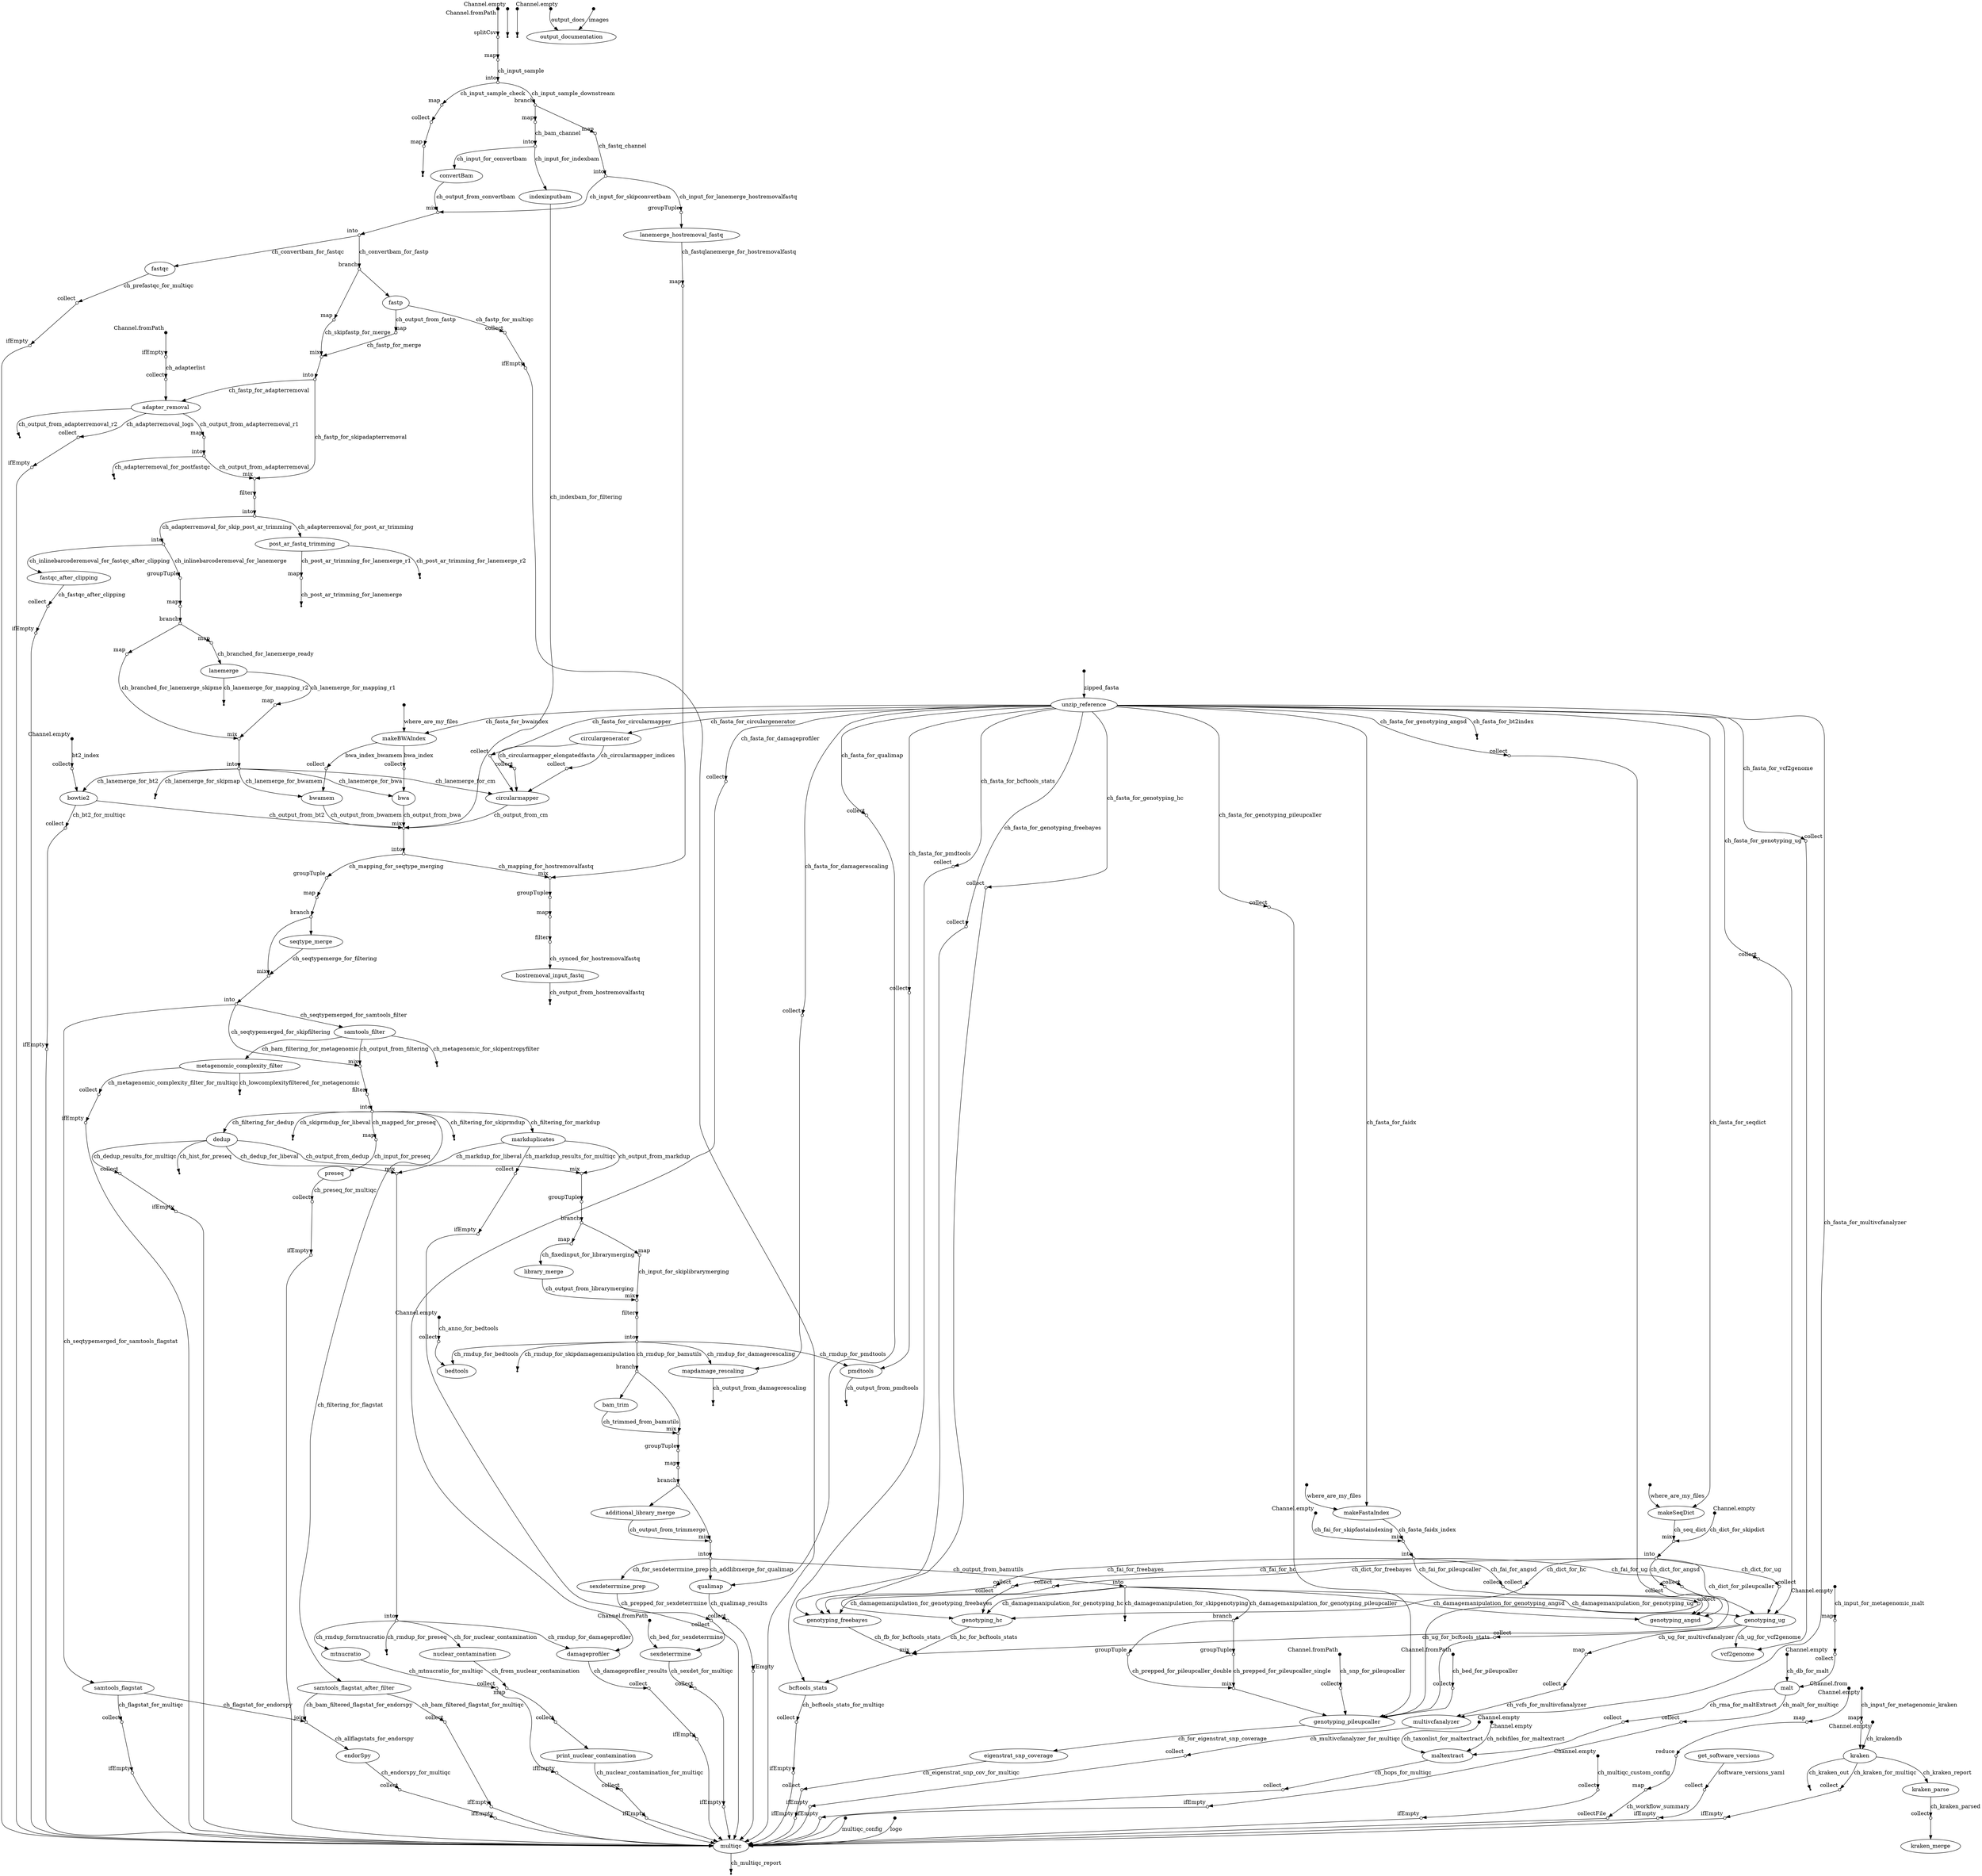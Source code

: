 digraph "pipeline_dag_20211125_232329" {
p0 [shape=point,label="",fixedsize=true,width=0.1,xlabel="Channel.empty"];
p141 [shape=circle,label="",fixedsize=true,width=0.1,xlabel="collect"];
p0 -> p141 [label="ch_anno_for_bedtools"];

p1 [shape=point,label="",fixedsize=true,width=0.1];
p2 [label="unzip_reference"];
p1 -> p2 [label="zipped_fasta"];

p2 [label="unzip_reference"];
p35 [label="makeBWAIndex"];
p2 -> p35 [label="ch_fasta_for_bwaindex"];

p2 [label="unzip_reference"];
p3 [shape=point];
p2 -> p3 [label="ch_fasta_for_bt2index"];

p2 [label="unzip_reference"];
p39 [label="makeFastaIndex"];
p2 -> p39 [label="ch_fasta_for_faidx"];

p2 [label="unzip_reference"];
p44 [label="makeSeqDict"];
p2 -> p44 [label="ch_fasta_for_seqdict"];

p2 [label="unzip_reference"];
p90 [label="circulargenerator"];
p2 -> p90 [label="ch_fasta_for_circulargenerator"];

p2 [label="unzip_reference"];
p92 [shape=circle,label="",fixedsize=true,width=0.1,xlabel="collect"];
p2 -> p92 [label="ch_fasta_for_circularmapper"];

p2 [label="unzip_reference"];
p143 [shape=circle,label="",fixedsize=true,width=0.1,xlabel="collect"];
p2 -> p143 [label="ch_fasta_for_damageprofiler"];

p2 [label="unzip_reference"];
p160 [shape=circle,label="",fixedsize=true,width=0.1,xlabel="collect"];
p2 -> p160 [label="ch_fasta_for_qualimap"];

p2 [label="unzip_reference"];
p148 [shape=circle,label="",fixedsize=true,width=0.1,xlabel="collect"];
p2 -> p148 [label="ch_fasta_for_pmdtools"];

p2 [label="unzip_reference"];
p164 [shape=circle,label="",fixedsize=true,width=0.1,xlabel="collect"];
p2 -> p164 [label="ch_fasta_for_genotyping_ug"];

p2 [label="unzip_reference"];
p168 [shape=circle,label="",fixedsize=true,width=0.1,xlabel="collect"];
p2 -> p168 [label="ch_fasta_for_genotyping_hc"];

p2 [label="unzip_reference"];
p172 [shape=circle,label="",fixedsize=true,width=0.1,xlabel="collect"];
p2 -> p172 [label="ch_fasta_for_genotyping_freebayes"];

p2 [label="unzip_reference"];
p180 [shape=circle,label="",fixedsize=true,width=0.1,xlabel="collect"];
p2 -> p180 [label="ch_fasta_for_genotyping_pileupcaller"];

p2 [label="unzip_reference"];
p194 [shape=circle,label="",fixedsize=true,width=0.1,xlabel="collect"];
p2 -> p194 [label="ch_fasta_for_vcf2genome"];

p2 [label="unzip_reference"];
p198 [label="multivcfanalyzer"];
p2 -> p198 [label="ch_fasta_for_multivcfanalyzer"];

p2 [label="unzip_reference"];
p187 [shape=circle,label="",fixedsize=true,width=0.1,xlabel="collect"];
p2 -> p187 [label="ch_fasta_for_genotyping_angsd"];

p2 [label="unzip_reference"];
p145 [shape=circle,label="",fixedsize=true,width=0.1,xlabel="collect"];
p2 -> p145 [label="ch_fasta_for_damagerescaling"];

p2 [label="unzip_reference"];
p192 [shape=circle,label="",fixedsize=true,width=0.1,xlabel="collect"];
p2 -> p192 [label="ch_fasta_for_bcftools_stats"];

p4 [shape=point,label="",fixedsize=true,width=0.1,xlabel="Channel.fromPath"];
p5 [shape=circle,label="",fixedsize=true,width=0.1,xlabel="ifEmpty"];
p4 -> p5;

p5 [shape=circle,label="",fixedsize=true,width=0.1,xlabel="ifEmpty"];
p58 [shape=circle,label="",fixedsize=true,width=0.1,xlabel="collect"];
p5 -> p58 [label="ch_adapterlist"];

p6 [shape=point,label="",fixedsize=true,width=0.1,xlabel="Channel.fromPath"];
p202 [label="sexdeterrmine"];
p6 -> p202 [label="ch_bed_for_sexdeterrmine"];

p7 [shape=point,label="",fixedsize=true,width=0.1,xlabel="Channel.fromPath"];
p183 [shape=circle,label="",fixedsize=true,width=0.1,xlabel="collect"];
p7 -> p183 [label="ch_bed_for_pileupcaller"];

p8 [shape=point,label="",fixedsize=true,width=0.1,xlabel="Channel.fromPath"];
p184 [shape=circle,label="",fixedsize=true,width=0.1,xlabel="collect"];
p8 -> p184 [label="ch_snp_for_pileupcaller"];

p9 [shape=point,label="",fixedsize=true,width=0.1,xlabel="Channel.empty"];
p213 [label="malt"];
p9 -> p213 [label="ch_db_for_malt"];

p10 [shape=point,label="",fixedsize=true,width=0.1,xlabel="Channel.empty"];
p215 [label="maltextract"];
p10 -> p215 [label="ch_taxonlist_for_maltextract"];

p11 [shape=point,label="",fixedsize=true,width=0.1,xlabel="Channel.empty"];
p215 [label="maltextract"];
p11 -> p215 [label="ch_ncbifiles_for_maltextract"];

p12 [shape=point,label="",fixedsize=true,width=0.1,xlabel="Channel.empty"];
p227 [shape=circle,label="",fixedsize=true,width=0.1,xlabel="collect"];
p12 -> p227 [label="ch_multiqc_custom_config"];

p13 [shape=point,label="",fixedsize=true,width=0.1,xlabel="Channel.empty"];
p14 [shape=point];
p13 -> p14;

p15 [shape=point,label="",fixedsize=true,width=0.1,xlabel="Channel.fromPath"];
p16 [shape=circle,label="",fixedsize=true,width=0.1,xlabel="splitCsv"];
p15 -> p16;

p16 [shape=circle,label="",fixedsize=true,width=0.1,xlabel="splitCsv"];
p17 [shape=circle,label="",fixedsize=true,width=0.1,xlabel="map"];
p16 -> p17;

p17 [shape=circle,label="",fixedsize=true,width=0.1,xlabel="map"];
p18 [shape=circle,label="",fixedsize=true,width=0.1,xlabel="into"];
p17 -> p18 [label="ch_input_sample"];

p18 [shape=circle,label="",fixedsize=true,width=0.1,xlabel="into"];
p19 [shape=circle,label="",fixedsize=true,width=0.1,xlabel="map"];
p18 -> p19 [label="ch_input_sample_check"];

p18 [shape=circle,label="",fixedsize=true,width=0.1,xlabel="into"];
p23 [shape=circle,label="",fixedsize=true,width=0.1,xlabel="branch"];
p18 -> p23 [label="ch_input_sample_downstream"];

p19 [shape=circle,label="",fixedsize=true,width=0.1,xlabel="map"];
p20 [shape=circle,label="",fixedsize=true,width=0.1,xlabel="collect"];
p19 -> p20;

p20 [shape=circle,label="",fixedsize=true,width=0.1,xlabel="collect"];
p21 [shape=circle,label="",fixedsize=true,width=0.1,xlabel="map"];
p20 -> p21;

p21 [shape=circle,label="",fixedsize=true,width=0.1,xlabel="map"];
p22 [shape=point];
p21 -> p22;

p23 [shape=circle,label="",fixedsize=true,width=0.1,xlabel="branch"];
p24 [shape=circle,label="",fixedsize=true,width=0.1,xlabel="map"];
p23 -> p24;

p23 [shape=circle,label="",fixedsize=true,width=0.1,xlabel="branch"];
p25 [shape=circle,label="",fixedsize=true,width=0.1,xlabel="map"];
p23 -> p25;

p24 [shape=circle,label="",fixedsize=true,width=0.1,xlabel="map"];
p29 [shape=circle,label="",fixedsize=true,width=0.1,xlabel="into"];
p24 -> p29 [label="ch_fastq_channel"];

p25 [shape=circle,label="",fixedsize=true,width=0.1,xlabel="map"];
p28 [shape=circle,label="",fixedsize=true,width=0.1,xlabel="into"];
p25 -> p28 [label="ch_bam_channel"];

p26 [shape=point,label="",fixedsize=true,width=0.1,xlabel="Channel.empty"];
p27 [shape=point];
p26 -> p27;

p28 [shape=circle,label="",fixedsize=true,width=0.1,xlabel="into"];
p47 [label="convertBam"];
p28 -> p47 [label="ch_input_for_convertbam"];

p28 [shape=circle,label="",fixedsize=true,width=0.1,xlabel="into"];
p48 [label="indexinputbam"];
p28 -> p48 [label="ch_input_for_indexbam"];

p29 [shape=circle,label="",fixedsize=true,width=0.1,xlabel="into"];
p83 [shape=circle,label="",fixedsize=true,width=0.1,xlabel="groupTuple"];
p29 -> p83 [label="ch_input_for_lanemerge_hostremovalfastq"];

p29 [shape=circle,label="",fixedsize=true,width=0.1,xlabel="into"];
p49 [shape=circle,label="",fixedsize=true,width=0.1,xlabel="mix"];
p29 -> p49 [label="ch_input_for_skipconvertbam"];

p30 [shape=point,label="",fixedsize=true,width=0.1,xlabel="Channel.from"];
p31 [shape=circle,label="",fixedsize=true,width=0.1,xlabel="map"];
p30 -> p31;

p31 [shape=circle,label="",fixedsize=true,width=0.1,xlabel="map"];
p32 [shape=circle,label="",fixedsize=true,width=0.1,xlabel="reduce"];
p31 -> p32;

p32 [shape=circle,label="",fixedsize=true,width=0.1,xlabel="reduce"];
p33 [shape=circle,label="",fixedsize=true,width=0.1,xlabel="map"];
p32 -> p33;

p33 [shape=circle,label="",fixedsize=true,width=0.1,xlabel="map"];
p277 [shape=circle,label="",fixedsize=true,width=0.1,xlabel="collectFile"];
p33 -> p277 [label="ch_workflow_summary"];

p34 [shape=point,label="",fixedsize=true,width=0.1];
p35 [label="makeBWAIndex"];
p34 -> p35 [label="where_are_my_files"];

p35 [label="makeBWAIndex"];
p86 [shape=circle,label="",fixedsize=true,width=0.1,xlabel="collect"];
p35 -> p86 [label="bwa_index"];

p35 [label="makeBWAIndex"];
p88 [shape=circle,label="",fixedsize=true,width=0.1,xlabel="collect"];
p35 -> p88 [label="bwa_index_bwamem"];

p36 [shape=point,label="",fixedsize=true,width=0.1,xlabel="Channel.empty"];
p95 [shape=circle,label="",fixedsize=true,width=0.1,xlabel="collect"];
p36 -> p95 [label="bt2_index"];

p37 [shape=point,label="",fixedsize=true,width=0.1,xlabel="Channel.empty"];
p40 [shape=circle,label="",fixedsize=true,width=0.1,xlabel="mix"];
p37 -> p40 [label="ch_fai_for_skipfastaindexing"];

p38 [shape=point,label="",fixedsize=true,width=0.1];
p39 [label="makeFastaIndex"];
p38 -> p39 [label="where_are_my_files"];

p39 [label="makeFastaIndex"];
p40 [shape=circle,label="",fixedsize=true,width=0.1,xlabel="mix"];
p39 -> p40 [label="ch_fasta_faidx_index"];

p40 [shape=circle,label="",fixedsize=true,width=0.1,xlabel="mix"];
p41 [shape=circle,label="",fixedsize=true,width=0.1,xlabel="into"];
p40 -> p41;

p41 [shape=circle,label="",fixedsize=true,width=0.1,xlabel="into"];
p181 [shape=circle,label="",fixedsize=true,width=0.1,xlabel="collect"];
p41 -> p181 [label="ch_fai_for_pileupcaller"];

p41 [shape=circle,label="",fixedsize=true,width=0.1,xlabel="into"];
p169 [shape=circle,label="",fixedsize=true,width=0.1,xlabel="collect"];
p41 -> p169 [label="ch_fai_for_hc"];

p41 [shape=circle,label="",fixedsize=true,width=0.1,xlabel="into"];
p188 [shape=circle,label="",fixedsize=true,width=0.1,xlabel="collect"];
p41 -> p188 [label="ch_fai_for_angsd"];

p41 [shape=circle,label="",fixedsize=true,width=0.1,xlabel="into"];
p173 [shape=circle,label="",fixedsize=true,width=0.1,xlabel="collect"];
p41 -> p173 [label="ch_fai_for_freebayes"];

p41 [shape=circle,label="",fixedsize=true,width=0.1,xlabel="into"];
p165 [shape=circle,label="",fixedsize=true,width=0.1,xlabel="collect"];
p41 -> p165 [label="ch_fai_for_ug"];

p42 [shape=point,label="",fixedsize=true,width=0.1,xlabel="Channel.empty"];
p45 [shape=circle,label="",fixedsize=true,width=0.1,xlabel="mix"];
p42 -> p45 [label="ch_dict_for_skipdict"];

p43 [shape=point,label="",fixedsize=true,width=0.1];
p44 [label="makeSeqDict"];
p43 -> p44 [label="where_are_my_files"];

p44 [label="makeSeqDict"];
p45 [shape=circle,label="",fixedsize=true,width=0.1,xlabel="mix"];
p44 -> p45 [label="ch_seq_dict"];

p45 [shape=circle,label="",fixedsize=true,width=0.1,xlabel="mix"];
p46 [shape=circle,label="",fixedsize=true,width=0.1,xlabel="into"];
p45 -> p46;

p46 [shape=circle,label="",fixedsize=true,width=0.1,xlabel="into"];
p170 [shape=circle,label="",fixedsize=true,width=0.1,xlabel="collect"];
p46 -> p170 [label="ch_dict_for_hc"];

p46 [shape=circle,label="",fixedsize=true,width=0.1,xlabel="into"];
p182 [shape=circle,label="",fixedsize=true,width=0.1,xlabel="collect"];
p46 -> p182 [label="ch_dict_for_pileupcaller"];

p46 [shape=circle,label="",fixedsize=true,width=0.1,xlabel="into"];
p166 [shape=circle,label="",fixedsize=true,width=0.1,xlabel="collect"];
p46 -> p166 [label="ch_dict_for_ug"];

p46 [shape=circle,label="",fixedsize=true,width=0.1,xlabel="into"];
p174 [shape=circle,label="",fixedsize=true,width=0.1,xlabel="collect"];
p46 -> p174 [label="ch_dict_for_freebayes"];

p46 [shape=circle,label="",fixedsize=true,width=0.1,xlabel="into"];
p189 [shape=circle,label="",fixedsize=true,width=0.1,xlabel="collect"];
p46 -> p189 [label="ch_dict_for_angsd"];

p47 [label="convertBam"];
p49 [shape=circle,label="",fixedsize=true,width=0.1,xlabel="mix"];
p47 -> p49 [label="ch_output_from_convertbam"];

p48 [label="indexinputbam"];
p97 [shape=circle,label="",fixedsize=true,width=0.1,xlabel="mix"];
p48 -> p97 [label="ch_indexbam_for_filtering"];

p49 [shape=circle,label="",fixedsize=true,width=0.1,xlabel="mix"];
p50 [shape=circle,label="",fixedsize=true,width=0.1,xlabel="into"];
p49 -> p50;

p50 [shape=circle,label="",fixedsize=true,width=0.1,xlabel="into"];
p51 [label="fastqc"];
p50 -> p51 [label="ch_convertbam_for_fastqc"];

p50 [shape=circle,label="",fixedsize=true,width=0.1,xlabel="into"];
p52 [shape=circle,label="",fixedsize=true,width=0.1,xlabel="branch"];
p50 -> p52 [label="ch_convertbam_for_fastp"];

p51 [label="fastqc"];
p231 [shape=circle,label="",fixedsize=true,width=0.1,xlabel="collect"];
p51 -> p231 [label="ch_prefastqc_for_multiqc"];

p52 [shape=circle,label="",fixedsize=true,width=0.1,xlabel="branch"];
p53 [label="fastp"];
p52 -> p53;

p52 [shape=circle,label="",fixedsize=true,width=0.1,xlabel="branch"];
p54 [shape=circle,label="",fixedsize=true,width=0.1,xlabel="map"];
p52 -> p54;

p53 [label="fastp"];
p55 [shape=circle,label="",fixedsize=true,width=0.1,xlabel="map"];
p53 -> p55 [label="ch_output_from_fastp"];

p53 [label="fastp"];
p253 [shape=circle,label="",fixedsize=true,width=0.1,xlabel="collect"];
p53 -> p253 [label="ch_fastp_for_multiqc"];

p54 [shape=circle,label="",fixedsize=true,width=0.1,xlabel="map"];
p56 [shape=circle,label="",fixedsize=true,width=0.1,xlabel="mix"];
p54 -> p56 [label="ch_skipfastp_for_merge"];

p55 [shape=circle,label="",fixedsize=true,width=0.1,xlabel="map"];
p56 [shape=circle,label="",fixedsize=true,width=0.1,xlabel="mix"];
p55 -> p56 [label="ch_fastp_for_merge"];

p56 [shape=circle,label="",fixedsize=true,width=0.1,xlabel="mix"];
p57 [shape=circle,label="",fixedsize=true,width=0.1,xlabel="into"];
p56 -> p57;

p57 [shape=circle,label="",fixedsize=true,width=0.1,xlabel="into"];
p64 [shape=circle,label="",fixedsize=true,width=0.1,xlabel="mix"];
p57 -> p64 [label="ch_fastp_for_skipadapterremoval"];

p57 [shape=circle,label="",fixedsize=true,width=0.1,xlabel="into"];
p59 [label="adapter_removal"];
p57 -> p59 [label="ch_fastp_for_adapterremoval"];

p58 [shape=circle,label="",fixedsize=true,width=0.1,xlabel="collect"];
p59 [label="adapter_removal"];
p58 -> p59;

p59 [label="adapter_removal"];
p61 [shape=circle,label="",fixedsize=true,width=0.1,xlabel="map"];
p59 -> p61 [label="ch_output_from_adapterremoval_r1"];

p59 [label="adapter_removal"];
p60 [shape=point];
p59 -> p60 [label="ch_output_from_adapterremoval_r2"];

p59 [label="adapter_removal"];
p235 [shape=circle,label="",fixedsize=true,width=0.1,xlabel="collect"];
p59 -> p235 [label="ch_adapterremoval_logs"];

p61 [shape=circle,label="",fixedsize=true,width=0.1,xlabel="map"];
p62 [shape=circle,label="",fixedsize=true,width=0.1,xlabel="into"];
p61 -> p62;

p62 [shape=circle,label="",fixedsize=true,width=0.1,xlabel="into"];
p63 [shape=point];
p62 -> p63 [label="ch_adapterremoval_for_postfastqc"];

p62 [shape=circle,label="",fixedsize=true,width=0.1,xlabel="into"];
p64 [shape=circle,label="",fixedsize=true,width=0.1,xlabel="mix"];
p62 -> p64 [label="ch_output_from_adapterremoval"];

p64 [shape=circle,label="",fixedsize=true,width=0.1,xlabel="mix"];
p65 [shape=circle,label="",fixedsize=true,width=0.1,xlabel="filter"];
p64 -> p65;

p65 [shape=circle,label="",fixedsize=true,width=0.1,xlabel="filter"];
p66 [shape=circle,label="",fixedsize=true,width=0.1,xlabel="into"];
p65 -> p66;

p66 [shape=circle,label="",fixedsize=true,width=0.1,xlabel="into"];
p71 [shape=circle,label="",fixedsize=true,width=0.1,xlabel="into"];
p66 -> p71 [label="ch_adapterremoval_for_skip_post_ar_trimming"];

p66 [shape=circle,label="",fixedsize=true,width=0.1,xlabel="into"];
p67 [label="post_ar_fastq_trimming"];
p66 -> p67 [label="ch_adapterremoval_for_post_ar_trimming"];

p67 [label="post_ar_fastq_trimming"];
p69 [shape=circle,label="",fixedsize=true,width=0.1,xlabel="map"];
p67 -> p69 [label="ch_post_ar_trimming_for_lanemerge_r1"];

p67 [label="post_ar_fastq_trimming"];
p68 [shape=point];
p67 -> p68 [label="ch_post_ar_trimming_for_lanemerge_r2"];

p69 [shape=circle,label="",fixedsize=true,width=0.1,xlabel="map"];
p70 [shape=point];
p69 -> p70 [label="ch_post_ar_trimming_for_lanemerge"];

p71 [shape=circle,label="",fixedsize=true,width=0.1,xlabel="into"];
p85 [label="fastqc_after_clipping"];
p71 -> p85 [label="ch_inlinebarcoderemoval_for_fastqc_after_clipping"];

p71 [shape=circle,label="",fixedsize=true,width=0.1,xlabel="into"];
p72 [shape=circle,label="",fixedsize=true,width=0.1,xlabel="groupTuple"];
p71 -> p72 [label="ch_inlinebarcoderemoval_for_lanemerge"];

p72 [shape=circle,label="",fixedsize=true,width=0.1,xlabel="groupTuple"];
p73 [shape=circle,label="",fixedsize=true,width=0.1,xlabel="map"];
p72 -> p73;

p73 [shape=circle,label="",fixedsize=true,width=0.1,xlabel="map"];
p74 [shape=circle,label="",fixedsize=true,width=0.1,xlabel="branch"];
p73 -> p74;

p74 [shape=circle,label="",fixedsize=true,width=0.1,xlabel="branch"];
p75 [shape=circle,label="",fixedsize=true,width=0.1,xlabel="map"];
p74 -> p75;

p74 [shape=circle,label="",fixedsize=true,width=0.1,xlabel="branch"];
p76 [shape=circle,label="",fixedsize=true,width=0.1,xlabel="map"];
p74 -> p76;

p75 [shape=circle,label="",fixedsize=true,width=0.1,xlabel="map"];
p80 [shape=circle,label="",fixedsize=true,width=0.1,xlabel="mix"];
p75 -> p80 [label="ch_branched_for_lanemerge_skipme"];

p76 [shape=circle,label="",fixedsize=true,width=0.1,xlabel="map"];
p77 [label="lanemerge"];
p76 -> p77 [label="ch_branched_for_lanemerge_ready"];

p77 [label="lanemerge"];
p79 [shape=circle,label="",fixedsize=true,width=0.1,xlabel="map"];
p77 -> p79 [label="ch_lanemerge_for_mapping_r1"];

p77 [label="lanemerge"];
p78 [shape=point];
p77 -> p78 [label="ch_lanemerge_for_mapping_r2"];

p79 [shape=circle,label="",fixedsize=true,width=0.1,xlabel="map"];
p80 [shape=circle,label="",fixedsize=true,width=0.1,xlabel="mix"];
p79 -> p80;

p80 [shape=circle,label="",fixedsize=true,width=0.1,xlabel="mix"];
p81 [shape=circle,label="",fixedsize=true,width=0.1,xlabel="into"];
p80 -> p81;

p81 [shape=circle,label="",fixedsize=true,width=0.1,xlabel="into"];
p82 [shape=point];
p81 -> p82 [label="ch_lanemerge_for_skipmap"];

p81 [shape=circle,label="",fixedsize=true,width=0.1,xlabel="into"];
p87 [label="bwa"];
p81 -> p87 [label="ch_lanemerge_for_bwa"];

p81 [shape=circle,label="",fixedsize=true,width=0.1,xlabel="into"];
p89 [label="bwamem"];
p81 -> p89 [label="ch_lanemerge_for_bwamem"];

p81 [shape=circle,label="",fixedsize=true,width=0.1,xlabel="into"];
p96 [label="bowtie2"];
p81 -> p96 [label="ch_lanemerge_for_bt2"];

p81 [shape=circle,label="",fixedsize=true,width=0.1,xlabel="into"];
p94 [label="circularmapper"];
p81 -> p94 [label="ch_lanemerge_for_cm"];

p83 [shape=circle,label="",fixedsize=true,width=0.1,xlabel="groupTuple"];
p84 [label="lanemerge_hostremoval_fastq"];
p83 -> p84;

p84 [label="lanemerge_hostremoval_fastq"];
p99 [shape=circle,label="",fixedsize=true,width=0.1,xlabel="map"];
p84 -> p99 [label="ch_fastqlanemerge_for_hostremovalfastq"];

p85 [label="fastqc_after_clipping"];
p233 [shape=circle,label="",fixedsize=true,width=0.1,xlabel="collect"];
p85 -> p233 [label="ch_fastqc_after_clipping"];

p86 [shape=circle,label="",fixedsize=true,width=0.1,xlabel="collect"];
p87 [label="bwa"];
p86 -> p87;

p87 [label="bwa"];
p97 [shape=circle,label="",fixedsize=true,width=0.1,xlabel="mix"];
p87 -> p97 [label="ch_output_from_bwa"];

p88 [shape=circle,label="",fixedsize=true,width=0.1,xlabel="collect"];
p89 [label="bwamem"];
p88 -> p89;

p89 [label="bwamem"];
p97 [shape=circle,label="",fixedsize=true,width=0.1,xlabel="mix"];
p89 -> p97 [label="ch_output_from_bwamem"];

p90 [label="circulargenerator"];
p91 [shape=circle,label="",fixedsize=true,width=0.1,xlabel="collect"];
p90 -> p91 [label="ch_circularmapper_indices"];

p90 [label="circulargenerator"];
p93 [shape=circle,label="",fixedsize=true,width=0.1,xlabel="collect"];
p90 -> p93 [label="ch_circularmapper_elongatedfasta"];

p91 [shape=circle,label="",fixedsize=true,width=0.1,xlabel="collect"];
p94 [label="circularmapper"];
p91 -> p94;

p92 [shape=circle,label="",fixedsize=true,width=0.1,xlabel="collect"];
p94 [label="circularmapper"];
p92 -> p94;

p93 [shape=circle,label="",fixedsize=true,width=0.1,xlabel="collect"];
p94 [label="circularmapper"];
p93 -> p94;

p94 [label="circularmapper"];
p97 [shape=circle,label="",fixedsize=true,width=0.1,xlabel="mix"];
p94 -> p97 [label="ch_output_from_cm"];

p95 [shape=circle,label="",fixedsize=true,width=0.1,xlabel="collect"];
p96 [label="bowtie2"];
p95 -> p96;

p96 [label="bowtie2"];
p97 [shape=circle,label="",fixedsize=true,width=0.1,xlabel="mix"];
p96 -> p97 [label="ch_output_from_bt2"];

p96 [label="bowtie2"];
p237 [shape=circle,label="",fixedsize=true,width=0.1,xlabel="collect"];
p96 -> p237 [label="ch_bt2_for_multiqc"];

p97 [shape=circle,label="",fixedsize=true,width=0.1,xlabel="mix"];
p98 [shape=circle,label="",fixedsize=true,width=0.1,xlabel="into"];
p97 -> p98;

p98 [shape=circle,label="",fixedsize=true,width=0.1,xlabel="into"];
p100 [shape=circle,label="",fixedsize=true,width=0.1,xlabel="mix"];
p98 -> p100 [label="ch_mapping_for_hostremovalfastq"];

p98 [shape=circle,label="",fixedsize=true,width=0.1,xlabel="into"];
p106 [shape=circle,label="",fixedsize=true,width=0.1,xlabel="groupTuple"];
p98 -> p106 [label="ch_mapping_for_seqtype_merging"];

p99 [shape=circle,label="",fixedsize=true,width=0.1,xlabel="map"];
p100 [shape=circle,label="",fixedsize=true,width=0.1,xlabel="mix"];
p99 -> p100;

p100 [shape=circle,label="",fixedsize=true,width=0.1,xlabel="mix"];
p101 [shape=circle,label="",fixedsize=true,width=0.1,xlabel="groupTuple"];
p100 -> p101;

p101 [shape=circle,label="",fixedsize=true,width=0.1,xlabel="groupTuple"];
p102 [shape=circle,label="",fixedsize=true,width=0.1,xlabel="map"];
p101 -> p102;

p102 [shape=circle,label="",fixedsize=true,width=0.1,xlabel="map"];
p103 [shape=circle,label="",fixedsize=true,width=0.1,xlabel="filter"];
p102 -> p103;

p103 [shape=circle,label="",fixedsize=true,width=0.1,xlabel="filter"];
p104 [label="hostremoval_input_fastq"];
p103 -> p104 [label="ch_synced_for_hostremovalfastq"];

p104 [label="hostremoval_input_fastq"];
p105 [shape=point];
p104 -> p105 [label="ch_output_from_hostremovalfastq"];

p106 [shape=circle,label="",fixedsize=true,width=0.1,xlabel="groupTuple"];
p107 [shape=circle,label="",fixedsize=true,width=0.1,xlabel="map"];
p106 -> p107;

p107 [shape=circle,label="",fixedsize=true,width=0.1,xlabel="map"];
p108 [shape=circle,label="",fixedsize=true,width=0.1,xlabel="branch"];
p107 -> p108;

p108 [shape=circle,label="",fixedsize=true,width=0.1,xlabel="branch"];
p109 [label="seqtype_merge"];
p108 -> p109;

p108 [shape=circle,label="",fixedsize=true,width=0.1,xlabel="branch"];
p110 [shape=circle,label="",fixedsize=true,width=0.1,xlabel="mix"];
p108 -> p110;

p109 [label="seqtype_merge"];
p110 [shape=circle,label="",fixedsize=true,width=0.1,xlabel="mix"];
p109 -> p110 [label="ch_seqtypemerge_for_filtering"];

p110 [shape=circle,label="",fixedsize=true,width=0.1,xlabel="mix"];
p111 [shape=circle,label="",fixedsize=true,width=0.1,xlabel="into"];
p110 -> p111;

p111 [shape=circle,label="",fixedsize=true,width=0.1,xlabel="into"];
p113 [label="samtools_filter"];
p111 -> p113 [label="ch_seqtypemerged_for_samtools_filter"];

p111 [shape=circle,label="",fixedsize=true,width=0.1,xlabel="into"];
p112 [label="samtools_flagstat"];
p111 -> p112 [label="ch_seqtypemerged_for_samtools_flagstat"];

p111 [shape=circle,label="",fixedsize=true,width=0.1,xlabel="into"];
p115 [shape=circle,label="",fixedsize=true,width=0.1,xlabel="mix"];
p111 -> p115 [label="ch_seqtypemerged_for_skipfiltering"];

p112 [label="samtools_flagstat"];
p239 [shape=circle,label="",fixedsize=true,width=0.1,xlabel="collect"];
p112 -> p239 [label="ch_flagstat_for_multiqc"];

p112 [label="samtools_flagstat"];
p121 [shape=circle,label="",fixedsize=true,width=0.1,xlabel="join"];
p112 -> p121 [label="ch_flagstat_for_endorspy"];

p113 [label="samtools_filter"];
p115 [shape=circle,label="",fixedsize=true,width=0.1,xlabel="mix"];
p113 -> p115 [label="ch_output_from_filtering"];

p113 [label="samtools_filter"];
p207 [label="metagenomic_complexity_filter"];
p113 -> p207 [label="ch_bam_filtering_for_metagenomic"];

p113 [label="samtools_filter"];
p114 [shape=point];
p113 -> p114 [label="ch_metagenomic_for_skipentropyfilter"];

p115 [shape=circle,label="",fixedsize=true,width=0.1,xlabel="mix"];
p116 [shape=circle,label="",fixedsize=true,width=0.1,xlabel="filter"];
p115 -> p116;

p116 [shape=circle,label="",fixedsize=true,width=0.1,xlabel="filter"];
p117 [shape=circle,label="",fixedsize=true,width=0.1,xlabel="into"];
p116 -> p117;

p117 [shape=circle,label="",fixedsize=true,width=0.1,xlabel="into"];
p123 [label="dedup"];
p117 -> p123 [label="ch_filtering_for_dedup"];

p117 [shape=circle,label="",fixedsize=true,width=0.1,xlabel="into"];
p119 [shape=point];
p117 -> p119 [label="ch_skiprmdup_for_libeval"];

p117 [shape=circle,label="",fixedsize=true,width=0.1,xlabel="into"];
p139 [shape=circle,label="",fixedsize=true,width=0.1,xlabel="map"];
p117 -> p139 [label="ch_mapped_for_preseq"];

p117 [shape=circle,label="",fixedsize=true,width=0.1,xlabel="into"];
p125 [label="markduplicates"];
p117 -> p125 [label="ch_filtering_for_markdup"];

p117 [shape=circle,label="",fixedsize=true,width=0.1,xlabel="into"];
p120 [label="samtools_flagstat_after_filter"];
p117 -> p120 [label="ch_filtering_for_flagstat"];

p117 [shape=circle,label="",fixedsize=true,width=0.1,xlabel="into"];
p118 [shape=point];
p117 -> p118 [label="ch_filtering_for_skiprmdup"];

p120 [label="samtools_flagstat_after_filter"];
p241 [shape=circle,label="",fixedsize=true,width=0.1,xlabel="collect"];
p120 -> p241 [label="ch_bam_filtered_flagstat_for_multiqc"];

p120 [label="samtools_flagstat_after_filter"];
p121 [shape=circle,label="",fixedsize=true,width=0.1,xlabel="join"];
p120 -> p121 [label="ch_bam_filtered_flagstat_for_endorspy"];

p121 [shape=circle,label="",fixedsize=true,width=0.1,xlabel="join"];
p122 [label="endorSpy"];
p121 -> p122 [label="ch_allflagstats_for_endorspy"];

p122 [label="endorSpy"];
p259 [shape=circle,label="",fixedsize=true,width=0.1,xlabel="collect"];
p122 -> p259 [label="ch_endorspy_for_multiqc"];

p123 [label="dedup"];
p124 [shape=point];
p123 -> p124 [label="ch_hist_for_preseq"];

p123 [label="dedup"];
p251 [shape=circle,label="",fixedsize=true,width=0.1,xlabel="collect"];
p123 -> p251 [label="ch_dedup_results_for_multiqc"];

p123 [label="dedup"];
p129 [shape=circle,label="",fixedsize=true,width=0.1,xlabel="mix"];
p123 -> p129 [label="ch_output_from_dedup"];

p123 [label="dedup"];
p126 [shape=circle,label="",fixedsize=true,width=0.1,xlabel="mix"];
p123 -> p126 [label="ch_dedup_for_libeval"];

p125 [label="markduplicates"];
p249 [shape=circle,label="",fixedsize=true,width=0.1,xlabel="collect"];
p125 -> p249 [label="ch_markdup_results_for_multiqc"];

p125 [label="markduplicates"];
p129 [shape=circle,label="",fixedsize=true,width=0.1,xlabel="mix"];
p125 -> p129 [label="ch_output_from_markdup"];

p125 [label="markduplicates"];
p126 [shape=circle,label="",fixedsize=true,width=0.1,xlabel="mix"];
p125 -> p126 [label="ch_markdup_for_libeval"];

p126 [shape=circle,label="",fixedsize=true,width=0.1,xlabel="mix"];
p127 [shape=circle,label="",fixedsize=true,width=0.1,xlabel="into"];
p126 -> p127;

p127 [shape=circle,label="",fixedsize=true,width=0.1,xlabel="into"];
p144 [label="damageprofiler"];
p127 -> p144 [label="ch_rmdup_for_damageprofiler"];

p127 [shape=circle,label="",fixedsize=true,width=0.1,xlabel="into"];
p199 [label="mtnucratio"];
p127 -> p199 [label="ch_rmdup_formtnucratio"];

p127 [shape=circle,label="",fixedsize=true,width=0.1,xlabel="into"];
p128 [shape=point];
p127 -> p128 [label="ch_rmdup_for_preseq"];

p127 [shape=circle,label="",fixedsize=true,width=0.1,xlabel="into"];
p203 [label="nuclear_contamination"];
p127 -> p203 [label="ch_for_nuclear_contamination"];

p129 [shape=circle,label="",fixedsize=true,width=0.1,xlabel="mix"];
p130 [shape=circle,label="",fixedsize=true,width=0.1,xlabel="groupTuple"];
p129 -> p130;

p130 [shape=circle,label="",fixedsize=true,width=0.1,xlabel="groupTuple"];
p131 [shape=circle,label="",fixedsize=true,width=0.1,xlabel="branch"];
p130 -> p131;

p131 [shape=circle,label="",fixedsize=true,width=0.1,xlabel="branch"];
p133 [shape=circle,label="",fixedsize=true,width=0.1,xlabel="map"];
p131 -> p133;

p131 [shape=circle,label="",fixedsize=true,width=0.1,xlabel="branch"];
p132 [shape=circle,label="",fixedsize=true,width=0.1,xlabel="map"];
p131 -> p132;

p132 [shape=circle,label="",fixedsize=true,width=0.1,xlabel="map"];
p135 [shape=circle,label="",fixedsize=true,width=0.1,xlabel="mix"];
p132 -> p135 [label="ch_input_for_skiplibrarymerging"];

p133 [shape=circle,label="",fixedsize=true,width=0.1,xlabel="map"];
p134 [label="library_merge"];
p133 -> p134 [label="ch_fixedinput_for_librarymerging"];

p134 [label="library_merge"];
p135 [shape=circle,label="",fixedsize=true,width=0.1,xlabel="mix"];
p134 -> p135 [label="ch_output_from_librarymerging"];

p135 [shape=circle,label="",fixedsize=true,width=0.1,xlabel="mix"];
p136 [shape=circle,label="",fixedsize=true,width=0.1,xlabel="filter"];
p135 -> p136;

p136 [shape=circle,label="",fixedsize=true,width=0.1,xlabel="filter"];
p137 [shape=circle,label="",fixedsize=true,width=0.1,xlabel="into"];
p136 -> p137;

p137 [shape=circle,label="",fixedsize=true,width=0.1,xlabel="into"];
p138 [shape=point];
p137 -> p138 [label="ch_rmdup_for_skipdamagemanipulation"];

p137 [shape=circle,label="",fixedsize=true,width=0.1,xlabel="into"];
p151 [shape=circle,label="",fixedsize=true,width=0.1,xlabel="branch"];
p137 -> p151 [label="ch_rmdup_for_bamutils"];

p137 [shape=circle,label="",fixedsize=true,width=0.1,xlabel="into"];
p146 [label="mapdamage_rescaling"];
p137 -> p146 [label="ch_rmdup_for_damagerescaling"];

p137 [shape=circle,label="",fixedsize=true,width=0.1,xlabel="into"];
p149 [label="pmdtools"];
p137 -> p149 [label="ch_rmdup_for_pmdtools"];

p137 [shape=circle,label="",fixedsize=true,width=0.1,xlabel="into"];
p142 [label="bedtools"];
p137 -> p142 [label="ch_rmdup_for_bedtools"];

p139 [shape=circle,label="",fixedsize=true,width=0.1,xlabel="map"];
p140 [label="preseq"];
p139 -> p140 [label="ch_input_for_preseq"];

p140 [label="preseq"];
p243 [shape=circle,label="",fixedsize=true,width=0.1,xlabel="collect"];
p140 -> p243 [label="ch_preseq_for_multiqc"];

p141 [shape=circle,label="",fixedsize=true,width=0.1,xlabel="collect"];
p142 [label="bedtools"];
p141 -> p142;

p143 [shape=circle,label="",fixedsize=true,width=0.1,xlabel="collect"];
p144 [label="damageprofiler"];
p143 -> p144;

p144 [label="damageprofiler"];
p245 [shape=circle,label="",fixedsize=true,width=0.1,xlabel="collect"];
p144 -> p245 [label="ch_damageprofiler_results"];

p145 [shape=circle,label="",fixedsize=true,width=0.1,xlabel="collect"];
p146 [label="mapdamage_rescaling"];
p145 -> p146;

p146 [label="mapdamage_rescaling"];
p147 [shape=point];
p146 -> p147 [label="ch_output_from_damagerescaling"];

p148 [shape=circle,label="",fixedsize=true,width=0.1,xlabel="collect"];
p149 [label="pmdtools"];
p148 -> p149;

p149 [label="pmdtools"];
p150 [shape=point];
p149 -> p150 [label="ch_output_from_pmdtools"];

p151 [shape=circle,label="",fixedsize=true,width=0.1,xlabel="branch"];
p152 [label="bam_trim"];
p151 -> p152;

p151 [shape=circle,label="",fixedsize=true,width=0.1,xlabel="branch"];
p153 [shape=circle,label="",fixedsize=true,width=0.1,xlabel="mix"];
p151 -> p153;

p152 [label="bam_trim"];
p153 [shape=circle,label="",fixedsize=true,width=0.1,xlabel="mix"];
p152 -> p153 [label="ch_trimmed_from_bamutils"];

p153 [shape=circle,label="",fixedsize=true,width=0.1,xlabel="mix"];
p154 [shape=circle,label="",fixedsize=true,width=0.1,xlabel="groupTuple"];
p153 -> p154;

p154 [shape=circle,label="",fixedsize=true,width=0.1,xlabel="groupTuple"];
p155 [shape=circle,label="",fixedsize=true,width=0.1,xlabel="map"];
p154 -> p155;

p155 [shape=circle,label="",fixedsize=true,width=0.1,xlabel="map"];
p156 [shape=circle,label="",fixedsize=true,width=0.1,xlabel="branch"];
p155 -> p156;

p156 [shape=circle,label="",fixedsize=true,width=0.1,xlabel="branch"];
p158 [shape=circle,label="",fixedsize=true,width=0.1,xlabel="mix"];
p156 -> p158;

p156 [shape=circle,label="",fixedsize=true,width=0.1,xlabel="branch"];
p157 [label="additional_library_merge"];
p156 -> p157;

p157 [label="additional_library_merge"];
p158 [shape=circle,label="",fixedsize=true,width=0.1,xlabel="mix"];
p157 -> p158 [label="ch_output_from_trimmerge"];

p158 [shape=circle,label="",fixedsize=true,width=0.1,xlabel="mix"];
p159 [shape=circle,label="",fixedsize=true,width=0.1,xlabel="into"];
p158 -> p159;

p159 [shape=circle,label="",fixedsize=true,width=0.1,xlabel="into"];
p162 [shape=circle,label="",fixedsize=true,width=0.1,xlabel="into"];
p159 -> p162 [label="ch_output_from_bamutils"];

p159 [shape=circle,label="",fixedsize=true,width=0.1,xlabel="into"];
p161 [label="qualimap"];
p159 -> p161 [label="ch_addlibmerge_for_qualimap"];

p159 [shape=circle,label="",fixedsize=true,width=0.1,xlabel="into"];
p200 [label="sexdeterrmine_prep"];
p159 -> p200 [label="ch_for_sexdeterrmine_prep"];

p160 [shape=circle,label="",fixedsize=true,width=0.1,xlabel="collect"];
p161 [label="qualimap"];
p160 -> p161;

p161 [label="qualimap"];
p247 [shape=circle,label="",fixedsize=true,width=0.1,xlabel="collect"];
p161 -> p247 [label="ch_qualimap_results"];

p162 [shape=circle,label="",fixedsize=true,width=0.1,xlabel="into"];
p190 [label="genotyping_angsd"];
p162 -> p190 [label="ch_damagemanipulation_for_genotyping_angsd"];

p162 [shape=circle,label="",fixedsize=true,width=0.1,xlabel="into"];
p176 [shape=circle,label="",fixedsize=true,width=0.1,xlabel="branch"];
p162 -> p176 [label="ch_damagemanipulation_for_genotyping_pileupcaller"];

p162 [shape=circle,label="",fixedsize=true,width=0.1,xlabel="into"];
p171 [label="genotyping_hc"];
p162 -> p171 [label="ch_damagemanipulation_for_genotyping_hc"];

p162 [shape=circle,label="",fixedsize=true,width=0.1,xlabel="into"];
p163 [shape=point];
p162 -> p163 [label="ch_damagemanipulation_for_skipgenotyping"];

p162 [shape=circle,label="",fixedsize=true,width=0.1,xlabel="into"];
p167 [label="genotyping_ug"];
p162 -> p167 [label="ch_damagemanipulation_for_genotyping_ug"];

p162 [shape=circle,label="",fixedsize=true,width=0.1,xlabel="into"];
p175 [label="genotyping_freebayes"];
p162 -> p175 [label="ch_damagemanipulation_for_genotyping_freebayes"];

p164 [shape=circle,label="",fixedsize=true,width=0.1,xlabel="collect"];
p167 [label="genotyping_ug"];
p164 -> p167;

p165 [shape=circle,label="",fixedsize=true,width=0.1,xlabel="collect"];
p167 [label="genotyping_ug"];
p165 -> p167;

p166 [shape=circle,label="",fixedsize=true,width=0.1,xlabel="collect"];
p167 [label="genotyping_ug"];
p166 -> p167;

p167 [label="genotyping_ug"];
p196 [shape=circle,label="",fixedsize=true,width=0.1,xlabel="map"];
p167 -> p196 [label="ch_ug_for_multivcfanalyzer"];

p167 [label="genotyping_ug"];
p195 [label="vcf2genome"];
p167 -> p195 [label="ch_ug_for_vcf2genome"];

p167 [label="genotyping_ug"];
p191 [shape=circle,label="",fixedsize=true,width=0.1,xlabel="mix"];
p167 -> p191 [label="ch_ug_for_bcftools_stats"];

p168 [shape=circle,label="",fixedsize=true,width=0.1,xlabel="collect"];
p171 [label="genotyping_hc"];
p168 -> p171;

p169 [shape=circle,label="",fixedsize=true,width=0.1,xlabel="collect"];
p171 [label="genotyping_hc"];
p169 -> p171;

p170 [shape=circle,label="",fixedsize=true,width=0.1,xlabel="collect"];
p171 [label="genotyping_hc"];
p170 -> p171;

p171 [label="genotyping_hc"];
p191 [shape=circle,label="",fixedsize=true,width=0.1,xlabel="mix"];
p171 -> p191 [label="ch_hc_for_bcftools_stats"];

p172 [shape=circle,label="",fixedsize=true,width=0.1,xlabel="collect"];
p175 [label="genotyping_freebayes"];
p172 -> p175;

p173 [shape=circle,label="",fixedsize=true,width=0.1,xlabel="collect"];
p175 [label="genotyping_freebayes"];
p173 -> p175;

p174 [shape=circle,label="",fixedsize=true,width=0.1,xlabel="collect"];
p175 [label="genotyping_freebayes"];
p174 -> p175;

p175 [label="genotyping_freebayes"];
p191 [shape=circle,label="",fixedsize=true,width=0.1,xlabel="mix"];
p175 -> p191 [label="ch_fb_for_bcftools_stats"];

p176 [shape=circle,label="",fixedsize=true,width=0.1,xlabel="branch"];
p177 [shape=circle,label="",fixedsize=true,width=0.1,xlabel="groupTuple"];
p176 -> p177;

p176 [shape=circle,label="",fixedsize=true,width=0.1,xlabel="branch"];
p178 [shape=circle,label="",fixedsize=true,width=0.1,xlabel="groupTuple"];
p176 -> p178;

p177 [shape=circle,label="",fixedsize=true,width=0.1,xlabel="groupTuple"];
p179 [shape=circle,label="",fixedsize=true,width=0.1,xlabel="mix"];
p177 -> p179 [label="ch_prepped_for_pileupcaller_single"];

p178 [shape=circle,label="",fixedsize=true,width=0.1,xlabel="groupTuple"];
p179 [shape=circle,label="",fixedsize=true,width=0.1,xlabel="mix"];
p178 -> p179 [label="ch_prepped_for_pileupcaller_double"];

p179 [shape=circle,label="",fixedsize=true,width=0.1,xlabel="mix"];
p185 [label="genotyping_pileupcaller"];
p179 -> p185;

p180 [shape=circle,label="",fixedsize=true,width=0.1,xlabel="collect"];
p185 [label="genotyping_pileupcaller"];
p180 -> p185;

p181 [shape=circle,label="",fixedsize=true,width=0.1,xlabel="collect"];
p185 [label="genotyping_pileupcaller"];
p181 -> p185;

p182 [shape=circle,label="",fixedsize=true,width=0.1,xlabel="collect"];
p185 [label="genotyping_pileupcaller"];
p182 -> p185;

p183 [shape=circle,label="",fixedsize=true,width=0.1,xlabel="collect"];
p185 [label="genotyping_pileupcaller"];
p183 -> p185;

p184 [shape=circle,label="",fixedsize=true,width=0.1,xlabel="collect"];
p185 [label="genotyping_pileupcaller"];
p184 -> p185;

p185 [label="genotyping_pileupcaller"];
p186 [label="eigenstrat_snp_coverage"];
p185 -> p186 [label="ch_for_eigenstrat_snp_coverage"];

p186 [label="eigenstrat_snp_coverage"];
p273 [shape=circle,label="",fixedsize=true,width=0.1,xlabel="collect"];
p186 -> p273 [label="ch_eigenstrat_snp_cov_for_multiqc"];

p187 [shape=circle,label="",fixedsize=true,width=0.1,xlabel="collect"];
p190 [label="genotyping_angsd"];
p187 -> p190;

p188 [shape=circle,label="",fixedsize=true,width=0.1,xlabel="collect"];
p190 [label="genotyping_angsd"];
p188 -> p190;

p189 [shape=circle,label="",fixedsize=true,width=0.1,xlabel="collect"];
p190 [label="genotyping_angsd"];
p189 -> p190;

p191 [shape=circle,label="",fixedsize=true,width=0.1,xlabel="mix"];
p193 [label="bcftools_stats"];
p191 -> p193;

p192 [shape=circle,label="",fixedsize=true,width=0.1,xlabel="collect"];
p193 [label="bcftools_stats"];
p192 -> p193;

p193 [label="bcftools_stats"];
p275 [shape=circle,label="",fixedsize=true,width=0.1,xlabel="collect"];
p193 -> p275 [label="ch_bcftools_stats_for_multiqc"];

p194 [shape=circle,label="",fixedsize=true,width=0.1,xlabel="collect"];
p195 [label="vcf2genome"];
p194 -> p195;

p196 [shape=circle,label="",fixedsize=true,width=0.1,xlabel="map"];
p197 [shape=circle,label="",fixedsize=true,width=0.1,xlabel="collect"];
p196 -> p197;

p197 [shape=circle,label="",fixedsize=true,width=0.1,xlabel="collect"];
p198 [label="multivcfanalyzer"];
p197 -> p198 [label="ch_vcfs_for_multivcfanalyzer"];

p198 [label="multivcfanalyzer"];
p261 [shape=circle,label="",fixedsize=true,width=0.1,xlabel="collect"];
p198 -> p261 [label="ch_multivcfanalyzer_for_multiqc"];

p199 [label="mtnucratio"];
p257 [shape=circle,label="",fixedsize=true,width=0.1,xlabel="collect"];
p199 -> p257 [label="ch_mtnucratio_for_multiqc"];

p200 [label="sexdeterrmine_prep"];
p201 [shape=circle,label="",fixedsize=true,width=0.1,xlabel="collect"];
p200 -> p201 [label="ch_prepped_for_sexdeterrmine"];

p201 [shape=circle,label="",fixedsize=true,width=0.1,xlabel="collect"];
p202 [label="sexdeterrmine"];
p201 -> p202;

p202 [label="sexdeterrmine"];
p255 [shape=circle,label="",fixedsize=true,width=0.1,xlabel="collect"];
p202 -> p255 [label="ch_sexdet_for_multiqc"];

p203 [label="nuclear_contamination"];
p204 [shape=circle,label="",fixedsize=true,width=0.1,xlabel="map"];
p203 -> p204 [label="ch_from_nuclear_contamination"];

p204 [shape=circle,label="",fixedsize=true,width=0.1,xlabel="map"];
p205 [shape=circle,label="",fixedsize=true,width=0.1,xlabel="collect"];
p204 -> p205;

p205 [shape=circle,label="",fixedsize=true,width=0.1,xlabel="collect"];
p206 [label="print_nuclear_contamination"];
p205 -> p206;

p206 [label="print_nuclear_contamination"];
p271 [shape=circle,label="",fixedsize=true,width=0.1,xlabel="collect"];
p206 -> p271 [label="ch_nuclear_contamination_for_multiqc"];

p207 [label="metagenomic_complexity_filter"];
p208 [shape=point];
p207 -> p208 [label="ch_lowcomplexityfiltered_for_metagenomic"];

p207 [label="metagenomic_complexity_filter"];
p263 [shape=circle,label="",fixedsize=true,width=0.1,xlabel="collect"];
p207 -> p263 [label="ch_metagenomic_complexity_filter_for_multiqc"];

p209 [shape=point,label="",fixedsize=true,width=0.1,xlabel="Channel.empty"];
p211 [shape=circle,label="",fixedsize=true,width=0.1,xlabel="map"];
p209 -> p211 [label="ch_input_for_metagenomic_malt"];

p210 [shape=point,label="",fixedsize=true,width=0.1,xlabel="Channel.empty"];
p217 [shape=circle,label="",fixedsize=true,width=0.1,xlabel="map"];
p210 -> p217 [label="ch_input_for_metagenomic_kraken"];

p211 [shape=circle,label="",fixedsize=true,width=0.1,xlabel="map"];
p212 [shape=circle,label="",fixedsize=true,width=0.1,xlabel="collect"];
p211 -> p212;

p212 [shape=circle,label="",fixedsize=true,width=0.1,xlabel="collect"];
p213 [label="malt"];
p212 -> p213;

p213 [label="malt"];
p214 [shape=circle,label="",fixedsize=true,width=0.1,xlabel="collect"];
p213 -> p214 [label="ch_rma_for_maltExtract"];

p213 [label="malt"];
p265 [shape=circle,label="",fixedsize=true,width=0.1,xlabel="collect"];
p213 -> p265 [label="ch_malt_for_multiqc"];

p214 [shape=circle,label="",fixedsize=true,width=0.1,xlabel="collect"];
p215 [label="maltextract"];
p214 -> p215;

p215 [label="maltextract"];
p269 [shape=circle,label="",fixedsize=true,width=0.1,xlabel="collect"];
p215 -> p269 [label="ch_hops_for_multiqc"];

p216 [shape=point,label="",fixedsize=true,width=0.1,xlabel="Channel.empty"];
p218 [label="kraken"];
p216 -> p218 [label="ch_krakendb"];

p217 [shape=circle,label="",fixedsize=true,width=0.1,xlabel="map"];
p218 [label="kraken"];
p217 -> p218;

p218 [label="kraken"];
p219 [shape=point];
p218 -> p219 [label="ch_kraken_out"];

p218 [label="kraken"];
p220 [label="kraken_parse"];
p218 -> p220 [label="ch_kraken_report"];

p218 [label="kraken"];
p267 [shape=circle,label="",fixedsize=true,width=0.1,xlabel="collect"];
p218 -> p267 [label="ch_kraken_for_multiqc"];

p220 [label="kraken_parse"];
p221 [shape=circle,label="",fixedsize=true,width=0.1,xlabel="collect"];
p220 -> p221 [label="ch_kraken_parsed"];

p221 [shape=circle,label="",fixedsize=true,width=0.1,xlabel="collect"];
p222 [label="kraken_merge"];
p221 -> p222;

p223 [shape=point,label="",fixedsize=true,width=0.1];
p225 [label="output_documentation"];
p223 -> p225 [label="output_docs"];

p224 [shape=point,label="",fixedsize=true,width=0.1];
p225 [label="output_documentation"];
p224 -> p225 [label="images"];

p226 [label="get_software_versions"];
p229 [shape=circle,label="",fixedsize=true,width=0.1,xlabel="collect"];
p226 -> p229 [label="software_versions_yaml"];

p227 [shape=circle,label="",fixedsize=true,width=0.1,xlabel="collect"];
p228 [shape=circle,label="",fixedsize=true,width=0.1,xlabel="ifEmpty"];
p227 -> p228;

p228 [shape=circle,label="",fixedsize=true,width=0.1,xlabel="ifEmpty"];
p280 [label="multiqc"];
p228 -> p280;

p229 [shape=circle,label="",fixedsize=true,width=0.1,xlabel="collect"];
p230 [shape=circle,label="",fixedsize=true,width=0.1,xlabel="ifEmpty"];
p229 -> p230;

p230 [shape=circle,label="",fixedsize=true,width=0.1,xlabel="ifEmpty"];
p280 [label="multiqc"];
p230 -> p280;

p231 [shape=circle,label="",fixedsize=true,width=0.1,xlabel="collect"];
p232 [shape=circle,label="",fixedsize=true,width=0.1,xlabel="ifEmpty"];
p231 -> p232;

p232 [shape=circle,label="",fixedsize=true,width=0.1,xlabel="ifEmpty"];
p280 [label="multiqc"];
p232 -> p280;

p233 [shape=circle,label="",fixedsize=true,width=0.1,xlabel="collect"];
p234 [shape=circle,label="",fixedsize=true,width=0.1,xlabel="ifEmpty"];
p233 -> p234;

p234 [shape=circle,label="",fixedsize=true,width=0.1,xlabel="ifEmpty"];
p280 [label="multiqc"];
p234 -> p280;

p235 [shape=circle,label="",fixedsize=true,width=0.1,xlabel="collect"];
p236 [shape=circle,label="",fixedsize=true,width=0.1,xlabel="ifEmpty"];
p235 -> p236;

p236 [shape=circle,label="",fixedsize=true,width=0.1,xlabel="ifEmpty"];
p280 [label="multiqc"];
p236 -> p280;

p237 [shape=circle,label="",fixedsize=true,width=0.1,xlabel="collect"];
p238 [shape=circle,label="",fixedsize=true,width=0.1,xlabel="ifEmpty"];
p237 -> p238;

p238 [shape=circle,label="",fixedsize=true,width=0.1,xlabel="ifEmpty"];
p280 [label="multiqc"];
p238 -> p280;

p239 [shape=circle,label="",fixedsize=true,width=0.1,xlabel="collect"];
p240 [shape=circle,label="",fixedsize=true,width=0.1,xlabel="ifEmpty"];
p239 -> p240;

p240 [shape=circle,label="",fixedsize=true,width=0.1,xlabel="ifEmpty"];
p280 [label="multiqc"];
p240 -> p280;

p241 [shape=circle,label="",fixedsize=true,width=0.1,xlabel="collect"];
p242 [shape=circle,label="",fixedsize=true,width=0.1,xlabel="ifEmpty"];
p241 -> p242;

p242 [shape=circle,label="",fixedsize=true,width=0.1,xlabel="ifEmpty"];
p280 [label="multiqc"];
p242 -> p280;

p243 [shape=circle,label="",fixedsize=true,width=0.1,xlabel="collect"];
p244 [shape=circle,label="",fixedsize=true,width=0.1,xlabel="ifEmpty"];
p243 -> p244;

p244 [shape=circle,label="",fixedsize=true,width=0.1,xlabel="ifEmpty"];
p280 [label="multiqc"];
p244 -> p280;

p245 [shape=circle,label="",fixedsize=true,width=0.1,xlabel="collect"];
p246 [shape=circle,label="",fixedsize=true,width=0.1,xlabel="ifEmpty"];
p245 -> p246;

p246 [shape=circle,label="",fixedsize=true,width=0.1,xlabel="ifEmpty"];
p280 [label="multiqc"];
p246 -> p280;

p247 [shape=circle,label="",fixedsize=true,width=0.1,xlabel="collect"];
p248 [shape=circle,label="",fixedsize=true,width=0.1,xlabel="ifEmpty"];
p247 -> p248;

p248 [shape=circle,label="",fixedsize=true,width=0.1,xlabel="ifEmpty"];
p280 [label="multiqc"];
p248 -> p280;

p249 [shape=circle,label="",fixedsize=true,width=0.1,xlabel="collect"];
p250 [shape=circle,label="",fixedsize=true,width=0.1,xlabel="ifEmpty"];
p249 -> p250;

p250 [shape=circle,label="",fixedsize=true,width=0.1,xlabel="ifEmpty"];
p280 [label="multiqc"];
p250 -> p280;

p251 [shape=circle,label="",fixedsize=true,width=0.1,xlabel="collect"];
p252 [shape=circle,label="",fixedsize=true,width=0.1,xlabel="ifEmpty"];
p251 -> p252;

p252 [shape=circle,label="",fixedsize=true,width=0.1,xlabel="ifEmpty"];
p280 [label="multiqc"];
p252 -> p280;

p253 [shape=circle,label="",fixedsize=true,width=0.1,xlabel="collect"];
p254 [shape=circle,label="",fixedsize=true,width=0.1,xlabel="ifEmpty"];
p253 -> p254;

p254 [shape=circle,label="",fixedsize=true,width=0.1,xlabel="ifEmpty"];
p280 [label="multiqc"];
p254 -> p280;

p255 [shape=circle,label="",fixedsize=true,width=0.1,xlabel="collect"];
p256 [shape=circle,label="",fixedsize=true,width=0.1,xlabel="ifEmpty"];
p255 -> p256;

p256 [shape=circle,label="",fixedsize=true,width=0.1,xlabel="ifEmpty"];
p280 [label="multiqc"];
p256 -> p280;

p257 [shape=circle,label="",fixedsize=true,width=0.1,xlabel="collect"];
p258 [shape=circle,label="",fixedsize=true,width=0.1,xlabel="ifEmpty"];
p257 -> p258;

p258 [shape=circle,label="",fixedsize=true,width=0.1,xlabel="ifEmpty"];
p280 [label="multiqc"];
p258 -> p280;

p259 [shape=circle,label="",fixedsize=true,width=0.1,xlabel="collect"];
p260 [shape=circle,label="",fixedsize=true,width=0.1,xlabel="ifEmpty"];
p259 -> p260;

p260 [shape=circle,label="",fixedsize=true,width=0.1,xlabel="ifEmpty"];
p280 [label="multiqc"];
p260 -> p280;

p261 [shape=circle,label="",fixedsize=true,width=0.1,xlabel="collect"];
p262 [shape=circle,label="",fixedsize=true,width=0.1,xlabel="ifEmpty"];
p261 -> p262;

p262 [shape=circle,label="",fixedsize=true,width=0.1,xlabel="ifEmpty"];
p280 [label="multiqc"];
p262 -> p280;

p263 [shape=circle,label="",fixedsize=true,width=0.1,xlabel="collect"];
p264 [shape=circle,label="",fixedsize=true,width=0.1,xlabel="ifEmpty"];
p263 -> p264;

p264 [shape=circle,label="",fixedsize=true,width=0.1,xlabel="ifEmpty"];
p280 [label="multiqc"];
p264 -> p280;

p265 [shape=circle,label="",fixedsize=true,width=0.1,xlabel="collect"];
p266 [shape=circle,label="",fixedsize=true,width=0.1,xlabel="ifEmpty"];
p265 -> p266;

p266 [shape=circle,label="",fixedsize=true,width=0.1,xlabel="ifEmpty"];
p280 [label="multiqc"];
p266 -> p280;

p267 [shape=circle,label="",fixedsize=true,width=0.1,xlabel="collect"];
p268 [shape=circle,label="",fixedsize=true,width=0.1,xlabel="ifEmpty"];
p267 -> p268;

p268 [shape=circle,label="",fixedsize=true,width=0.1,xlabel="ifEmpty"];
p280 [label="multiqc"];
p268 -> p280;

p269 [shape=circle,label="",fixedsize=true,width=0.1,xlabel="collect"];
p270 [shape=circle,label="",fixedsize=true,width=0.1,xlabel="ifEmpty"];
p269 -> p270;

p270 [shape=circle,label="",fixedsize=true,width=0.1,xlabel="ifEmpty"];
p280 [label="multiqc"];
p270 -> p280;

p271 [shape=circle,label="",fixedsize=true,width=0.1,xlabel="collect"];
p272 [shape=circle,label="",fixedsize=true,width=0.1,xlabel="ifEmpty"];
p271 -> p272;

p272 [shape=circle,label="",fixedsize=true,width=0.1,xlabel="ifEmpty"];
p280 [label="multiqc"];
p272 -> p280;

p273 [shape=circle,label="",fixedsize=true,width=0.1,xlabel="collect"];
p274 [shape=circle,label="",fixedsize=true,width=0.1,xlabel="ifEmpty"];
p273 -> p274;

p274 [shape=circle,label="",fixedsize=true,width=0.1,xlabel="ifEmpty"];
p280 [label="multiqc"];
p274 -> p280;

p275 [shape=circle,label="",fixedsize=true,width=0.1,xlabel="collect"];
p276 [shape=circle,label="",fixedsize=true,width=0.1,xlabel="ifEmpty"];
p275 -> p276;

p276 [shape=circle,label="",fixedsize=true,width=0.1,xlabel="ifEmpty"];
p280 [label="multiqc"];
p276 -> p280;

p277 [shape=circle,label="",fixedsize=true,width=0.1,xlabel="collectFile"];
p280 [label="multiqc"];
p277 -> p280;

p278 [shape=point,label="",fixedsize=true,width=0.1];
p280 [label="multiqc"];
p278 -> p280 [label="multiqc_config"];

p279 [shape=point,label="",fixedsize=true,width=0.1];
p280 [label="multiqc"];
p279 -> p280 [label="logo"];

p280 [label="multiqc"];
p281 [shape=point];
p280 -> p281 [label="ch_multiqc_report"];

}
